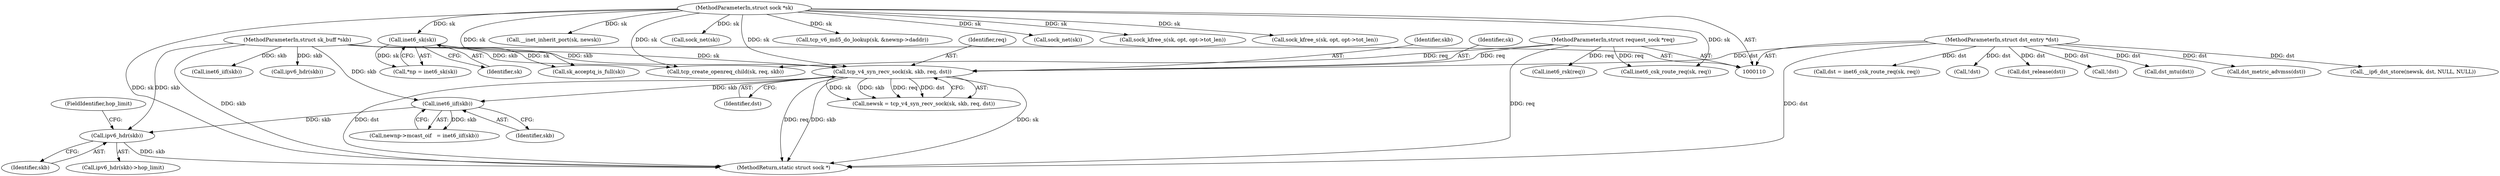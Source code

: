 digraph "0_linux_f6d8bd051c391c1c0458a30b2a7abcd939329259_33@pointer" {
"1000245" [label="(Call,ipv6_hdr(skb))"];
"1000238" [label="(Call,inet6_iif(skb))"];
"1000139" [label="(Call,tcp_v4_syn_recv_sock(sk, skb, req, dst))"];
"1000121" [label="(Call,inet6_sk(sk))"];
"1000111" [label="(MethodParameterIn,struct sock *sk)"];
"1000112" [label="(MethodParameterIn,struct sk_buff *skb)"];
"1000113" [label="(MethodParameterIn,struct request_sock *req)"];
"1000114" [label="(MethodParameterIn,struct dst_entry *dst)"];
"1000284" [label="(Call,tcp_create_openreq_child(sk, req, skb))"];
"1000246" [label="(Identifier,skb)"];
"1000137" [label="(Call,newsk = tcp_v4_syn_recv_sock(sk, skb, req, dst))"];
"1000562" [label="(Call,__inet_inherit_port(sk, newsk))"];
"1000238" [label="(Call,inet6_iif(skb))"];
"1000113" [label="(MethodParameterIn,struct request_sock *req)"];
"1000142" [label="(Identifier,req)"];
"1000273" [label="(Call,dst = inet6_csk_route_req(sk, req))"];
"1000112" [label="(MethodParameterIn,struct sk_buff *skb)"];
"1000604" [label="(MethodReturn,static struct sock *)"];
"1000270" [label="(Call,!dst)"];
"1000247" [label="(FieldIdentifier,hop_limit)"];
"1000119" [label="(Call,*np = inet6_sk(sk))"];
"1000577" [label="(Call,sock_net(sk))"];
"1000275" [label="(Call,inet6_csk_route_req(sk, req))"];
"1000527" [label="(Call,tcp_v6_md5_do_lookup(sk, &newnp->daddr))"];
"1000239" [label="(Identifier,skb)"];
"1000122" [label="(Identifier,sk)"];
"1000266" [label="(Call,sk_acceptq_is_full(sk))"];
"1000437" [label="(Call,inet6_iif(skb))"];
"1000141" [label="(Identifier,skb)"];
"1000595" [label="(Call,dst_release(dst))"];
"1000111" [label="(MethodParameterIn,struct sock *sk)"];
"1000279" [label="(Call,!dst)"];
"1000139" [label="(Call,tcp_v4_syn_recv_sock(sk, skb, req, dst))"];
"1000499" [label="(Call,dst_mtu(dst))"];
"1000140" [label="(Identifier,sk)"];
"1000244" [label="(Call,ipv6_hdr(skb)->hop_limit)"];
"1000234" [label="(Call,newnp->mcast_oif   = inet6_iif(skb))"];
"1000505" [label="(Call,dst_metric_advmss(dst))"];
"1000444" [label="(Call,ipv6_hdr(skb))"];
"1000143" [label="(Identifier,dst)"];
"1000245" [label="(Call,ipv6_hdr(skb))"];
"1000121" [label="(Call,inet6_sk(sk))"];
"1000599" [label="(Call,sock_net(sk))"];
"1000114" [label="(MethodParameterIn,struct dst_entry *dst)"];
"1000463" [label="(Call,sock_kfree_s(sk, opt, opt->tot_len))"];
"1000298" [label="(Call,__ip6_dst_store(newsk, dst, NULL, NULL))"];
"1000589" [label="(Call,sock_kfree_s(sk, opt, opt->tot_len))"];
"1000258" [label="(Call,inet6_rsk(req))"];
"1000245" -> "1000244"  [label="AST: "];
"1000245" -> "1000246"  [label="CFG: "];
"1000246" -> "1000245"  [label="AST: "];
"1000247" -> "1000245"  [label="CFG: "];
"1000245" -> "1000604"  [label="DDG: skb"];
"1000238" -> "1000245"  [label="DDG: skb"];
"1000112" -> "1000245"  [label="DDG: skb"];
"1000238" -> "1000234"  [label="AST: "];
"1000238" -> "1000239"  [label="CFG: "];
"1000239" -> "1000238"  [label="AST: "];
"1000234" -> "1000238"  [label="CFG: "];
"1000238" -> "1000234"  [label="DDG: skb"];
"1000139" -> "1000238"  [label="DDG: skb"];
"1000112" -> "1000238"  [label="DDG: skb"];
"1000139" -> "1000137"  [label="AST: "];
"1000139" -> "1000143"  [label="CFG: "];
"1000140" -> "1000139"  [label="AST: "];
"1000141" -> "1000139"  [label="AST: "];
"1000142" -> "1000139"  [label="AST: "];
"1000143" -> "1000139"  [label="AST: "];
"1000137" -> "1000139"  [label="CFG: "];
"1000139" -> "1000604"  [label="DDG: req"];
"1000139" -> "1000604"  [label="DDG: skb"];
"1000139" -> "1000604"  [label="DDG: sk"];
"1000139" -> "1000604"  [label="DDG: dst"];
"1000139" -> "1000137"  [label="DDG: sk"];
"1000139" -> "1000137"  [label="DDG: skb"];
"1000139" -> "1000137"  [label="DDG: req"];
"1000139" -> "1000137"  [label="DDG: dst"];
"1000121" -> "1000139"  [label="DDG: sk"];
"1000111" -> "1000139"  [label="DDG: sk"];
"1000112" -> "1000139"  [label="DDG: skb"];
"1000113" -> "1000139"  [label="DDG: req"];
"1000114" -> "1000139"  [label="DDG: dst"];
"1000121" -> "1000119"  [label="AST: "];
"1000121" -> "1000122"  [label="CFG: "];
"1000122" -> "1000121"  [label="AST: "];
"1000119" -> "1000121"  [label="CFG: "];
"1000121" -> "1000119"  [label="DDG: sk"];
"1000111" -> "1000121"  [label="DDG: sk"];
"1000121" -> "1000266"  [label="DDG: sk"];
"1000111" -> "1000110"  [label="AST: "];
"1000111" -> "1000604"  [label="DDG: sk"];
"1000111" -> "1000266"  [label="DDG: sk"];
"1000111" -> "1000275"  [label="DDG: sk"];
"1000111" -> "1000284"  [label="DDG: sk"];
"1000111" -> "1000463"  [label="DDG: sk"];
"1000111" -> "1000527"  [label="DDG: sk"];
"1000111" -> "1000562"  [label="DDG: sk"];
"1000111" -> "1000577"  [label="DDG: sk"];
"1000111" -> "1000589"  [label="DDG: sk"];
"1000111" -> "1000599"  [label="DDG: sk"];
"1000112" -> "1000110"  [label="AST: "];
"1000112" -> "1000604"  [label="DDG: skb"];
"1000112" -> "1000284"  [label="DDG: skb"];
"1000112" -> "1000437"  [label="DDG: skb"];
"1000112" -> "1000444"  [label="DDG: skb"];
"1000113" -> "1000110"  [label="AST: "];
"1000113" -> "1000604"  [label="DDG: req"];
"1000113" -> "1000258"  [label="DDG: req"];
"1000113" -> "1000275"  [label="DDG: req"];
"1000113" -> "1000284"  [label="DDG: req"];
"1000114" -> "1000110"  [label="AST: "];
"1000114" -> "1000604"  [label="DDG: dst"];
"1000114" -> "1000270"  [label="DDG: dst"];
"1000114" -> "1000273"  [label="DDG: dst"];
"1000114" -> "1000279"  [label="DDG: dst"];
"1000114" -> "1000298"  [label="DDG: dst"];
"1000114" -> "1000499"  [label="DDG: dst"];
"1000114" -> "1000505"  [label="DDG: dst"];
"1000114" -> "1000595"  [label="DDG: dst"];
}
